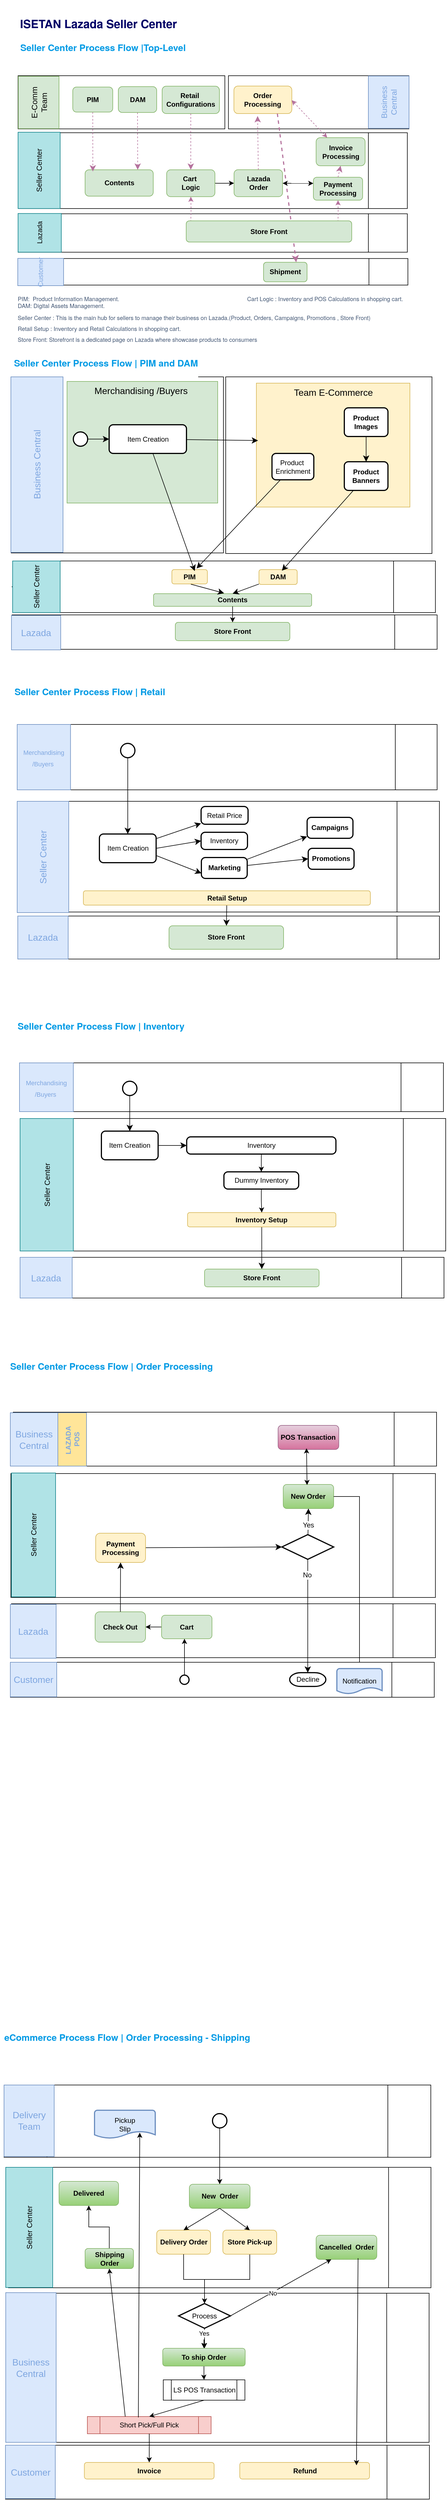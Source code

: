 <mxfile version="24.8.6">
  <diagram name="Page-1" id="vDul_YqK_dcnpiFwpa7n">
    <mxGraphModel dx="1963" dy="1774" grid="0" gridSize="10" guides="1" tooltips="1" connect="1" arrows="1" fold="1" page="1" pageScale="1" pageWidth="827" pageHeight="1169" math="0" shadow="0">
      <root>
        <mxCell id="0" />
        <mxCell id="1" parent="0" />
        <mxCell id="FsNF8_H5nUbt7xwvHBq2-62" value="" style="group;verticalAlign=bottom;" parent="1" vertex="1" connectable="0">
          <mxGeometry x="-778" y="-173" width="744" height="173" as="geometry" />
        </mxCell>
        <mxCell id="FsNF8_H5nUbt7xwvHBq2-63" style="edgeStyle=none;curved=1;rounded=0;orthogonalLoop=1;jettySize=auto;html=1;exitX=0;exitY=0.5;exitDx=0;exitDy=0;fontSize=12;startSize=8;endSize=8;" parent="FsNF8_H5nUbt7xwvHBq2-62" source="FsNF8_H5nUbt7xwvHBq2-64" edge="1">
          <mxGeometry relative="1" as="geometry">
            <mxPoint x="-4" y="44.982" as="targetPoint" />
          </mxGeometry>
        </mxCell>
        <mxCell id="FsNF8_H5nUbt7xwvHBq2-64" value="" style="shape=process;whiteSpace=wrap;html=1;backgroundOutline=1;" parent="FsNF8_H5nUbt7xwvHBq2-62" vertex="1">
          <mxGeometry x="2" width="734" height="89.96" as="geometry" />
        </mxCell>
        <mxCell id="FsNF8_H5nUbt7xwvHBq2-68" value="&lt;b&gt;Contents&lt;/b&gt;" style="rounded=1;whiteSpace=wrap;html=1;fillColor=#d5e8d4;strokeColor=#82b366;" parent="FsNF8_H5nUbt7xwvHBq2-62" vertex="1">
          <mxGeometry x="244" y="57" width="276" height="22.18" as="geometry" />
        </mxCell>
        <mxCell id="9B3eb1JGoKKId0q3JEfG-7" value="&lt;span style=&quot;font-size: 13px;&quot;&gt;Seller Center&lt;/span&gt;" style="text;strokeColor=#0e8088;fillColor=#b0e3e6;html=1;align=center;verticalAlign=middle;whiteSpace=wrap;rounded=0;fontSize=12;horizontal=0;" parent="FsNF8_H5nUbt7xwvHBq2-62" vertex="1">
          <mxGeometry x="-2" width="83" height="89.964" as="geometry" />
        </mxCell>
        <mxCell id="FsNF8_H5nUbt7xwvHBq2-82" value="&lt;b&gt;PIM&lt;/b&gt;" style="rounded=1;whiteSpace=wrap;html=1;fillColor=#fff2cc;strokeColor=#d6b656;fontColor=#000000;" parent="FsNF8_H5nUbt7xwvHBq2-62" vertex="1">
          <mxGeometry x="276" y="15" width="62" height="25" as="geometry" />
        </mxCell>
        <mxCell id="FsNF8_H5nUbt7xwvHBq2-72" style="edgeStyle=none;curved=0;rounded=0;orthogonalLoop=1;jettySize=auto;html=1;fontSize=12;startSize=8;endSize=8;strokeColor=#000000;exitX=0.536;exitY=1.019;exitDx=0;exitDy=0;exitPerimeter=0;entryX=0.446;entryY=-0.038;entryDx=0;entryDy=0;entryPerimeter=0;" parent="FsNF8_H5nUbt7xwvHBq2-62" source="FsNF8_H5nUbt7xwvHBq2-82" target="FsNF8_H5nUbt7xwvHBq2-68" edge="1">
          <mxGeometry relative="1" as="geometry">
            <mxPoint x="190" y="-46" as="sourcePoint" />
            <mxPoint x="206" y="67" as="targetPoint" />
          </mxGeometry>
        </mxCell>
        <mxCell id="FsNF8_H5nUbt7xwvHBq2-90" value="&lt;b&gt;DAM&lt;/b&gt;" style="rounded=1;whiteSpace=wrap;html=1;fillColor=#fff2cc;strokeColor=#d6b656;fontColor=#000000;" parent="FsNF8_H5nUbt7xwvHBq2-62" vertex="1">
          <mxGeometry x="428" y="15" width="66.81" height="26" as="geometry" />
        </mxCell>
        <mxCell id="FsNF8_H5nUbt7xwvHBq2-71" style="edgeStyle=none;curved=1;rounded=0;orthogonalLoop=1;jettySize=auto;html=1;fontSize=12;startSize=8;endSize=8;fillColor=#d5e8d4;strokeColor=#000000;entryX=0.5;entryY=0;entryDx=0;entryDy=0;" parent="FsNF8_H5nUbt7xwvHBq2-62" source="FsNF8_H5nUbt7xwvHBq2-90" target="FsNF8_H5nUbt7xwvHBq2-68" edge="1">
          <mxGeometry relative="1" as="geometry">
            <mxPoint x="526" y="-23" as="sourcePoint" />
            <mxPoint x="526" y="63" as="targetPoint" />
          </mxGeometry>
        </mxCell>
        <mxCell id="2bHZXUgCzuQQXCjoQevI-13" value="" style="shape=process;whiteSpace=wrap;html=1;backgroundOutline=1;" vertex="1" parent="FsNF8_H5nUbt7xwvHBq2-62">
          <mxGeometry x="-3" y="94" width="742" height="60" as="geometry" />
        </mxCell>
        <mxCell id="2bHZXUgCzuQQXCjoQevI-14" value="Lazada" style="text;strokeColor=#6c8ebf;fillColor=#dae8fc;html=1;align=center;verticalAlign=middle;whiteSpace=wrap;rounded=0;fontSize=16;fontColor=#7EA6E0;" vertex="1" parent="FsNF8_H5nUbt7xwvHBq2-62">
          <mxGeometry x="-4" y="95" width="86" height="60" as="geometry" />
        </mxCell>
        <mxCell id="2bHZXUgCzuQQXCjoQevI-15" value="&lt;b&gt;Store Front&lt;/b&gt;" style="rounded=1;whiteSpace=wrap;html=1;fillColor=#d5e8d4;strokeColor=#82b366;" vertex="1" parent="FsNF8_H5nUbt7xwvHBq2-62">
          <mxGeometry x="282" y="107.05" width="200" height="31.95" as="geometry" />
        </mxCell>
        <mxCell id="2bHZXUgCzuQQXCjoQevI-17" value="" style="edgeStyle=orthogonalEdgeStyle;rounded=0;orthogonalLoop=1;jettySize=auto;html=1;" edge="1" parent="FsNF8_H5nUbt7xwvHBq2-62" source="FsNF8_H5nUbt7xwvHBq2-68" target="2bHZXUgCzuQQXCjoQevI-15">
          <mxGeometry relative="1" as="geometry" />
        </mxCell>
        <mxCell id="Co0VGhpmqFNj1Fux3Lnn-8" value="" style="shape=process;whiteSpace=wrap;html=1;backgroundOutline=1;" parent="1" vertex="1">
          <mxGeometry x="-787.25" y="2627.5" width="737.5" height="210" as="geometry" />
        </mxCell>
        <mxCell id="9B3eb1JGoKKId0q3JEfG-10" value="" style="rounded=0;whiteSpace=wrap;html=1;" parent="1" vertex="1">
          <mxGeometry x="-408" y="-494" width="360" height="308" as="geometry" />
        </mxCell>
        <mxCell id="9B3eb1JGoKKId0q3JEfG-9" value="" style="rounded=0;whiteSpace=wrap;html=1;" parent="1" vertex="1">
          <mxGeometry x="-782.52" y="-494" width="370.52" height="307" as="geometry" />
        </mxCell>
        <mxCell id="9B3eb1JGoKKId0q3JEfG-3" value="" style="rounded=0;whiteSpace=wrap;html=1;" parent="1" vertex="1">
          <mxGeometry x="-770.5" y="-1019" width="361" height="92.7" as="geometry" />
        </mxCell>
        <mxCell id="9B3eb1JGoKKId0q3JEfG-2" value="" style="rounded=0;whiteSpace=wrap;html=1;" parent="1" vertex="1">
          <mxGeometry x="-403.25" y="-1019" width="315" height="92.7" as="geometry" />
        </mxCell>
        <mxCell id="tXDbYtcbH_n3HrTqmFBk-1" value="" style="shape=process;whiteSpace=wrap;html=1;backgroundOutline=1;" parent="1" vertex="1">
          <mxGeometry x="-770.5" y="-778.3" width="679.5" height="67" as="geometry" />
        </mxCell>
        <mxCell id="k8KEBQ3MooANIXH4T0-9-42" value="" style="shape=process;whiteSpace=wrap;html=1;backgroundOutline=1;" parent="1" vertex="1">
          <mxGeometry x="-767" y="1041" width="740" height="71" as="geometry" />
        </mxCell>
        <mxCell id="sol9Hx2Mey-MQ7D0-gN6-85" value="" style="group" parent="1" vertex="1" connectable="0">
          <mxGeometry x="-792.5" y="3112" width="740" height="94" as="geometry" />
        </mxCell>
        <mxCell id="sol9Hx2Mey-MQ7D0-gN6-57" value="" style="shape=process;whiteSpace=wrap;html=1;backgroundOutline=1;" parent="sol9Hx2Mey-MQ7D0-gN6-85" vertex="1">
          <mxGeometry width="740" height="94" as="geometry" />
        </mxCell>
        <mxCell id="sol9Hx2Mey-MQ7D0-gN6-58" value="Customer" style="text;strokeColor=#6c8ebf;fillColor=#dae8fc;html=1;align=center;verticalAlign=middle;whiteSpace=wrap;rounded=0;fontSize=16;fontColor=#7EA6E0;" parent="sol9Hx2Mey-MQ7D0-gN6-85" vertex="1">
          <mxGeometry width="87" height="93" as="geometry" />
        </mxCell>
        <mxCell id="Co0VGhpmqFNj1Fux3Lnn-39" value="&lt;b&gt;Refund&lt;/b&gt;" style="rounded=1;whiteSpace=wrap;html=1;fillColor=#fff2cc;strokeColor=#d6b656;" parent="sol9Hx2Mey-MQ7D0-gN6-85" vertex="1">
          <mxGeometry x="409" y="30" width="226.5" height="29" as="geometry" />
        </mxCell>
        <mxCell id="sol9Hx2Mey-MQ7D0-gN6-117" value="&lt;b&gt;Invoice&lt;/b&gt;" style="rounded=1;whiteSpace=wrap;html=1;fillColor=#fff2cc;strokeColor=#d6b656;" parent="sol9Hx2Mey-MQ7D0-gN6-85" vertex="1">
          <mxGeometry x="137.75" y="30" width="226.5" height="29" as="geometry" />
        </mxCell>
        <mxCell id="sol9Hx2Mey-MQ7D0-gN6-12" value="" style="shape=process;whiteSpace=wrap;html=1;backgroundOutline=1;" parent="1" vertex="1">
          <mxGeometry x="-771" y="-700.3" width="681" height="46.3" as="geometry" />
        </mxCell>
        <mxCell id="FsNF8_H5nUbt7xwvHBq2-35" value="&lt;h2 style=&quot;box-sizing: border-box; margin-top: 1.75rem; margin-bottom: 0.5rem; line-height: 1.2; font-size: 16px; color: rgb(3, 155, 229); padding-bottom: 1rem; font-family: &amp;quot;Source Sans Pro&amp;quot;, HelveticaNeue-Light, &amp;quot;Helvetica Neue Light&amp;quot;, &amp;quot;Helvetica Neue&amp;quot;, Helvetica, Arial, &amp;quot;Lucida Grande&amp;quot;, sans-serif; background-color: rgb(255, 255, 255);&quot;&gt;&lt;span id=&quot;Top-Level_eCommerce_Process_Flow&quot; style=&quot;box-sizing: border-box; font-size: 16px;&quot;&gt;&amp;nbsp;Seller Center Process Flow |&lt;/span&gt;&lt;span style=&quot;font-size: 16px;&quot;&gt;Top-Level&lt;/span&gt;&lt;/h2&gt;" style="text;html=1;align=left;verticalAlign=middle;whiteSpace=wrap;rounded=0;fontSize=16;fontStyle=1" parent="1" vertex="1">
          <mxGeometry x="-773" y="-1086" width="478" height="30" as="geometry" />
        </mxCell>
        <mxCell id="FsNF8_H5nUbt7xwvHBq2-73" value="&lt;h2 style=&quot;box-sizing: border-box; margin-top: 1.75rem; margin-bottom: 0.5rem; line-height: 1.2; font-size: 16px; color: rgb(3, 155, 229); padding-bottom: 1rem; font-family: &amp;quot;Source Sans Pro&amp;quot;, HelveticaNeue-Light, &amp;quot;Helvetica Neue Light&amp;quot;, &amp;quot;Helvetica Neue&amp;quot;, Helvetica, Arial, &amp;quot;Lucida Grande&amp;quot;, sans-serif; background-color: rgb(255, 255, 255);&quot;&gt;&lt;span style=&quot;box-sizing: border-box; font-size: 16px;&quot; id=&quot;Top-Level_eCommerce_Process_Flow&quot;&gt;&amp;nbsp;&lt;/span&gt;Seller Center Process Flow | PIM and DAM&lt;/h2&gt;" style="text;html=1;align=left;verticalAlign=middle;whiteSpace=wrap;rounded=0;fontSize=16;fontStyle=1" parent="1" vertex="1">
          <mxGeometry x="-784" y="-536" width="478" height="30" as="geometry" />
        </mxCell>
        <mxCell id="FsNF8_H5nUbt7xwvHBq2-57" value="Business Central" style="text;strokeColor=#6c8ebf;fillColor=#dae8fc;html=1;align=center;verticalAlign=middle;whiteSpace=wrap;rounded=0;fontSize=16;fontColor=#7EA6E0;horizontal=0;" parent="1" vertex="1">
          <mxGeometry x="-783" y="-494" width="91" height="306" as="geometry" />
        </mxCell>
        <mxCell id="FsNF8_H5nUbt7xwvHBq2-93" value="Merchandising /Buyers&amp;nbsp;" style="text;strokeColor=#82b366;fillColor=#d5e8d4;html=1;align=center;verticalAlign=top;whiteSpace=wrap;rounded=0;fontSize=16;" parent="1" vertex="1">
          <mxGeometry x="-685" y="-486" width="263" height="212" as="geometry" />
        </mxCell>
        <mxCell id="FsNF8_H5nUbt7xwvHBq2-98" value="" style="edgeStyle=none;curved=1;rounded=0;orthogonalLoop=1;jettySize=auto;html=1;fontSize=12;startSize=8;endSize=8;" parent="1" source="FsNF8_H5nUbt7xwvHBq2-95" target="FsNF8_H5nUbt7xwvHBq2-96" edge="1">
          <mxGeometry relative="1" as="geometry" />
        </mxCell>
        <mxCell id="FsNF8_H5nUbt7xwvHBq2-95" value="" style="strokeWidth=2;html=1;shape=mxgraph.flowchart.start_1;whiteSpace=wrap;" parent="1" vertex="1">
          <mxGeometry x="-674" y="-398" width="25" height="25" as="geometry" />
        </mxCell>
        <mxCell id="FsNF8_H5nUbt7xwvHBq2-96" value="Item Creation" style="rounded=1;whiteSpace=wrap;html=1;absoluteArcSize=1;arcSize=14;strokeWidth=2;" parent="1" vertex="1">
          <mxGeometry x="-611.5" y="-410.5" width="135" height="50" as="geometry" />
        </mxCell>
        <mxCell id="FsNF8_H5nUbt7xwvHBq2-99" style="edgeStyle=none;curved=1;rounded=0;orthogonalLoop=1;jettySize=auto;html=1;exitX=1;exitY=0.25;exitDx=0;exitDy=0;fontSize=12;startSize=8;endSize=8;" parent="1" source="FsNF8_H5nUbt7xwvHBq2-57" target="FsNF8_H5nUbt7xwvHBq2-57" edge="1">
          <mxGeometry relative="1" as="geometry" />
        </mxCell>
        <mxCell id="FsNF8_H5nUbt7xwvHBq2-109" value="Team E-Commerce" style="text;strokeColor=#d6b656;fillColor=#fff2cc;html=1;align=center;verticalAlign=top;whiteSpace=wrap;rounded=0;fontSize=16;" parent="1" vertex="1">
          <mxGeometry x="-354.5" y="-483" width="268" height="216" as="geometry" />
        </mxCell>
        <mxCell id="FsNF8_H5nUbt7xwvHBq2-118" value="" style="edgeStyle=none;curved=1;rounded=0;orthogonalLoop=1;jettySize=auto;html=1;fontSize=12;startSize=8;endSize=8;" parent="1" source="FsNF8_H5nUbt7xwvHBq2-112" target="FsNF8_H5nUbt7xwvHBq2-113" edge="1">
          <mxGeometry relative="1" as="geometry" />
        </mxCell>
        <mxCell id="FsNF8_H5nUbt7xwvHBq2-112" value="&lt;b&gt;Product Images&lt;/b&gt;" style="rounded=1;whiteSpace=wrap;html=1;absoluteArcSize=1;arcSize=14;strokeWidth=2;" parent="1" vertex="1">
          <mxGeometry x="-201.0" y="-440" width="76.19" height="50" as="geometry" />
        </mxCell>
        <mxCell id="FsNF8_H5nUbt7xwvHBq2-113" value="&lt;b&gt;Product Banners&lt;/b&gt;" style="rounded=1;whiteSpace=wrap;html=1;absoluteArcSize=1;arcSize=14;strokeWidth=2;" parent="1" vertex="1">
          <mxGeometry x="-201.0" y="-346" width="76.19" height="50" as="geometry" />
        </mxCell>
        <mxCell id="FsNF8_H5nUbt7xwvHBq2-121" style="edgeStyle=none;curved=1;rounded=0;orthogonalLoop=1;jettySize=auto;html=1;entryX=0.599;entryY=0.079;entryDx=0;entryDy=0;entryPerimeter=0;fontSize=12;startSize=8;endSize=8;" parent="1" source="FsNF8_H5nUbt7xwvHBq2-113" target="FsNF8_H5nUbt7xwvHBq2-90" edge="1">
          <mxGeometry relative="1" as="geometry" />
        </mxCell>
        <mxCell id="FsNF8_H5nUbt7xwvHBq2-131" style="edgeStyle=none;curved=1;rounded=0;orthogonalLoop=1;jettySize=auto;html=1;entryX=0.697;entryY=-0.079;entryDx=0;entryDy=0;fontSize=12;startSize=8;endSize=8;entryPerimeter=0;" parent="1" source="FsNF8_H5nUbt7xwvHBq2-129" target="FsNF8_H5nUbt7xwvHBq2-82" edge="1">
          <mxGeometry relative="1" as="geometry" />
        </mxCell>
        <mxCell id="FsNF8_H5nUbt7xwvHBq2-129" value="Product&amp;nbsp;&lt;br&gt;Enrichment" style="rounded=1;whiteSpace=wrap;html=1;absoluteArcSize=1;arcSize=14;strokeWidth=2;" parent="1" vertex="1">
          <mxGeometry x="-327.23" y="-360.5" width="73" height="46" as="geometry" />
        </mxCell>
        <mxCell id="FsNF8_H5nUbt7xwvHBq2-132" style="edgeStyle=none;curved=1;rounded=0;orthogonalLoop=1;jettySize=auto;html=1;entryX=0.644;entryY=0.105;entryDx=0;entryDy=0;entryPerimeter=0;fontSize=12;startSize=8;endSize=8;" parent="1" source="FsNF8_H5nUbt7xwvHBq2-96" target="FsNF8_H5nUbt7xwvHBq2-82" edge="1">
          <mxGeometry relative="1" as="geometry" />
        </mxCell>
        <mxCell id="FsNF8_H5nUbt7xwvHBq2-147" value="&lt;h2 style=&quot;box-sizing: border-box; margin-top: 1.75rem; margin-bottom: 0.5rem; line-height: 1.2; font-size: 16px; color: rgb(3, 155, 229); padding-bottom: 1rem; font-family: &amp;quot;Source Sans Pro&amp;quot;, HelveticaNeue-Light, &amp;quot;Helvetica Neue Light&amp;quot;, &amp;quot;Helvetica Neue&amp;quot;, Helvetica, Arial, &amp;quot;Lucida Grande&amp;quot;, sans-serif; background-color: rgb(255, 255, 255);&quot;&gt;&lt;span style=&quot;box-sizing: border-box; font-size: 16px;&quot; id=&quot;Top-Level_eCommerce_Process_Flow&quot;&gt;&amp;nbsp;Seller Center Process Flow | Retail&amp;nbsp;&amp;nbsp;&lt;/span&gt;&lt;/h2&gt;" style="text;html=1;align=left;verticalAlign=middle;whiteSpace=wrap;rounded=0;fontSize=16;fontStyle=1" parent="1" vertex="1">
          <mxGeometry x="-783" y="37" width="478" height="30" as="geometry" />
        </mxCell>
        <mxCell id="FsNF8_H5nUbt7xwvHBq2-161" value="" style="group;fontColor=#7EA6E0;" parent="1" vertex="1" connectable="0">
          <mxGeometry x="-775" y="446" width="740" height="75" as="geometry" />
        </mxCell>
        <mxCell id="FsNF8_H5nUbt7xwvHBq2-162" style="edgeStyle=none;curved=1;rounded=0;orthogonalLoop=1;jettySize=auto;html=1;exitX=0;exitY=0.5;exitDx=0;exitDy=0;fontSize=12;startSize=8;endSize=8;" parent="FsNF8_H5nUbt7xwvHBq2-161" source="FsNF8_H5nUbt7xwvHBq2-163" target="FsNF8_H5nUbt7xwvHBq2-164" edge="1">
          <mxGeometry relative="1" as="geometry" />
        </mxCell>
        <mxCell id="FsNF8_H5nUbt7xwvHBq2-163" value="" style="shape=process;whiteSpace=wrap;html=1;backgroundOutline=1;" parent="FsNF8_H5nUbt7xwvHBq2-161" vertex="1">
          <mxGeometry x="4" width="736" height="75" as="geometry" />
        </mxCell>
        <mxCell id="FsNF8_H5nUbt7xwvHBq2-164" value="Lazada" style="text;strokeColor=#6c8ebf;fillColor=#dae8fc;html=1;align=center;verticalAlign=middle;whiteSpace=wrap;rounded=0;fontSize=16;fontColor=#7EA6E0;" parent="FsNF8_H5nUbt7xwvHBq2-161" vertex="1">
          <mxGeometry x="4" y="-0.01" width="88" height="75" as="geometry" />
        </mxCell>
        <mxCell id="FsNF8_H5nUbt7xwvHBq2-235" value="&lt;b&gt;Store Front&lt;/b&gt;" style="rounded=1;whiteSpace=wrap;html=1;fillColor=#d5e8d4;strokeColor=#82b366;" parent="FsNF8_H5nUbt7xwvHBq2-161" vertex="1">
          <mxGeometry x="268" y="17.039" width="200" height="40.908" as="geometry" />
        </mxCell>
        <mxCell id="FsNF8_H5nUbt7xwvHBq2-166" value="" style="shape=process;whiteSpace=wrap;html=1;backgroundOutline=1;" parent="1" vertex="1">
          <mxGeometry x="-772" y="246" width="737" height="193" as="geometry" />
        </mxCell>
        <mxCell id="FsNF8_H5nUbt7xwvHBq2-167" value="Seller Center" style="text;strokeColor=#6c8ebf;fillColor=#dae8fc;html=1;align=center;verticalAlign=middle;whiteSpace=wrap;rounded=0;fontSize=16;fontColor=#7EA6E0;horizontal=0;" parent="1" vertex="1">
          <mxGeometry x="-772" y="246" width="90" height="194" as="geometry" />
        </mxCell>
        <mxCell id="FsNF8_H5nUbt7xwvHBq2-175" value="" style="edgeStyle=none;curved=1;rounded=0;orthogonalLoop=1;jettySize=auto;html=1;fontSize=12;startSize=8;endSize=8;" parent="1" source="FsNF8_H5nUbt7xwvHBq2-176" target="FsNF8_H5nUbt7xwvHBq2-178" edge="1">
          <mxGeometry relative="1" as="geometry" />
        </mxCell>
        <mxCell id="FsNF8_H5nUbt7xwvHBq2-176" value="Item Creation" style="rounded=1;whiteSpace=wrap;html=1;absoluteArcSize=1;arcSize=14;strokeWidth=2;" parent="1" vertex="1">
          <mxGeometry x="-628.48" y="303" width="99" height="50" as="geometry" />
        </mxCell>
        <mxCell id="FsNF8_H5nUbt7xwvHBq2-177" style="edgeStyle=none;curved=1;rounded=0;orthogonalLoop=1;jettySize=auto;html=1;exitX=1;exitY=0.25;exitDx=0;exitDy=0;fontSize=12;startSize=8;endSize=8;" parent="1" source="FsNF8_H5nUbt7xwvHBq2-167" target="FsNF8_H5nUbt7xwvHBq2-167" edge="1">
          <mxGeometry relative="1" as="geometry" />
        </mxCell>
        <mxCell id="FsNF8_H5nUbt7xwvHBq2-178" value="Retail Price" style="rounded=1;whiteSpace=wrap;html=1;absoluteArcSize=1;arcSize=14;strokeWidth=2;" parent="1" vertex="1">
          <mxGeometry x="-451" y="255" width="82" height="31" as="geometry" />
        </mxCell>
        <mxCell id="FsNF8_H5nUbt7xwvHBq2-180" value="Inventory" style="rounded=1;whiteSpace=wrap;html=1;absoluteArcSize=1;arcSize=14;strokeWidth=2;" parent="1" vertex="1">
          <mxGeometry x="-451" y="300" width="81" height="30" as="geometry" />
        </mxCell>
        <mxCell id="FsNF8_H5nUbt7xwvHBq2-181" value="" style="edgeStyle=none;curved=1;rounded=0;orthogonalLoop=1;jettySize=auto;html=1;fontSize=12;startSize=8;endSize=8;entryX=0;entryY=0.5;entryDx=0;entryDy=0;exitX=1;exitY=0.5;exitDx=0;exitDy=0;" parent="1" source="FsNF8_H5nUbt7xwvHBq2-176" target="FsNF8_H5nUbt7xwvHBq2-180" edge="1">
          <mxGeometry relative="1" as="geometry">
            <mxPoint x="-526" y="199" as="sourcePoint" />
            <mxPoint x="-493" y="188" as="targetPoint" />
          </mxGeometry>
        </mxCell>
        <mxCell id="FsNF8_H5nUbt7xwvHBq2-233" style="edgeStyle=none;curved=1;rounded=0;orthogonalLoop=1;jettySize=auto;html=1;fontSize=12;startSize=8;endSize=8;" parent="1" source="FsNF8_H5nUbt7xwvHBq2-183" target="FsNF8_H5nUbt7xwvHBq2-197" edge="1">
          <mxGeometry relative="1" as="geometry" />
        </mxCell>
        <mxCell id="FsNF8_H5nUbt7xwvHBq2-234" style="edgeStyle=none;curved=1;rounded=0;orthogonalLoop=1;jettySize=auto;html=1;entryX=0;entryY=0.5;entryDx=0;entryDy=0;fontSize=12;startSize=8;endSize=8;" parent="1" source="FsNF8_H5nUbt7xwvHBq2-183" target="FsNF8_H5nUbt7xwvHBq2-232" edge="1">
          <mxGeometry relative="1" as="geometry" />
        </mxCell>
        <mxCell id="FsNF8_H5nUbt7xwvHBq2-183" value="&lt;strong&gt;Marketing&lt;/strong&gt;" style="rounded=1;whiteSpace=wrap;html=1;absoluteArcSize=1;arcSize=14;strokeWidth=2;fontStyle=0" parent="1" vertex="1">
          <mxGeometry x="-450.5" y="344" width="80" height="36.5" as="geometry" />
        </mxCell>
        <mxCell id="FsNF8_H5nUbt7xwvHBq2-237" value="" style="edgeStyle=none;curved=1;rounded=0;orthogonalLoop=1;jettySize=auto;html=1;fontSize=12;startSize=8;endSize=8;" parent="1" source="FsNF8_H5nUbt7xwvHBq2-189" target="FsNF8_H5nUbt7xwvHBq2-235" edge="1">
          <mxGeometry relative="1" as="geometry" />
        </mxCell>
        <mxCell id="FsNF8_H5nUbt7xwvHBq2-189" value="&lt;b&gt;Retail&amp;nbsp;Setup&lt;/b&gt;" style="rounded=1;whiteSpace=wrap;html=1;fillColor=#fff2cc;strokeColor=#d6b656;fontColor=#000000;align=center;" parent="1" vertex="1">
          <mxGeometry x="-656.5" y="402" width="501" height="25" as="geometry" />
        </mxCell>
        <mxCell id="FsNF8_H5nUbt7xwvHBq2-193" value="" style="edgeStyle=none;curved=1;rounded=0;orthogonalLoop=1;jettySize=auto;html=1;fontSize=12;startSize=8;endSize=8;entryX=0;entryY=0.75;entryDx=0;entryDy=0;exitX=1;exitY=0.75;exitDx=0;exitDy=0;" parent="1" source="FsNF8_H5nUbt7xwvHBq2-176" target="FsNF8_H5nUbt7xwvHBq2-183" edge="1">
          <mxGeometry relative="1" as="geometry">
            <mxPoint x="-551" y="234" as="sourcePoint" />
            <mxPoint x="-518" y="224" as="targetPoint" />
          </mxGeometry>
        </mxCell>
        <mxCell id="FsNF8_H5nUbt7xwvHBq2-196" style="edgeStyle=none;curved=1;rounded=0;orthogonalLoop=1;jettySize=auto;html=1;entryX=0.011;entryY=0.463;entryDx=0;entryDy=0;entryPerimeter=0;fontSize=12;startSize=8;endSize=8;" parent="1" source="FsNF8_H5nUbt7xwvHBq2-96" target="FsNF8_H5nUbt7xwvHBq2-109" edge="1">
          <mxGeometry relative="1" as="geometry" />
        </mxCell>
        <mxCell id="FsNF8_H5nUbt7xwvHBq2-197" value="&lt;b&gt;Campaigns&lt;/b&gt;" style="rounded=1;whiteSpace=wrap;html=1;absoluteArcSize=1;arcSize=14;strokeWidth=2;" parent="1" vertex="1">
          <mxGeometry x="-265.91" y="274" width="80" height="36.5" as="geometry" />
        </mxCell>
        <mxCell id="FsNF8_H5nUbt7xwvHBq2-232" value="&lt;b&gt;Promotions&lt;/b&gt;" style="rounded=1;whiteSpace=wrap;html=1;absoluteArcSize=1;arcSize=14;strokeWidth=2;" parent="1" vertex="1">
          <mxGeometry x="-264" y="328" width="80" height="36.5" as="geometry" />
        </mxCell>
        <mxCell id="FsNF8_H5nUbt7xwvHBq2-247" value="&lt;h2 style=&quot;box-sizing: border-box; margin-top: 1.75rem; margin-bottom: 0.5rem; line-height: 1.2; font-size: 16px; color: rgb(3, 155, 229); padding-bottom: 1rem; font-family: &amp;quot;Source Sans Pro&amp;quot;, HelveticaNeue-Light, &amp;quot;Helvetica Neue Light&amp;quot;, &amp;quot;Helvetica Neue&amp;quot;, Helvetica, Arial, &amp;quot;Lucida Grande&amp;quot;, sans-serif; background-color: rgb(255, 255, 255);&quot;&gt;&lt;span id=&quot;Top-Level_eCommerce_Process_Flow&quot; style=&quot;box-sizing: border-box; font-size: 16px;&quot;&gt;&amp;nbsp;&lt;/span&gt;&amp;nbsp;Seller Center Process Flow | Order Processing&amp;nbsp;&lt;/h2&gt;" style="text;html=1;align=left;verticalAlign=middle;whiteSpace=wrap;rounded=0;fontSize=16;fontStyle=1" parent="1" vertex="1">
          <mxGeometry x="-795" y="1213" width="738" height="30" as="geometry" />
        </mxCell>
        <mxCell id="FsNF8_H5nUbt7xwvHBq2-253" value="" style="shape=process;whiteSpace=wrap;html=1;backgroundOutline=1;" parent="1" vertex="1">
          <mxGeometry x="-779" y="1311" width="739" height="94" as="geometry" />
        </mxCell>
        <mxCell id="FsNF8_H5nUbt7xwvHBq2-254" value="Business Central" style="text;strokeColor=#6c8ebf;fillColor=#dae8fc;html=1;align=center;verticalAlign=middle;whiteSpace=wrap;rounded=0;fontSize=16;fontColor=#7EA6E0;" parent="1" vertex="1">
          <mxGeometry x="-784" y="1312" width="83" height="93" as="geometry" />
        </mxCell>
        <mxCell id="FsNF8_H5nUbt7xwvHBq2-260" style="edgeStyle=none;curved=1;rounded=0;orthogonalLoop=1;jettySize=auto;html=1;exitX=1;exitY=0.25;exitDx=0;exitDy=0;fontSize=12;startSize=8;endSize=8;" parent="1" source="FsNF8_H5nUbt7xwvHBq2-254" target="FsNF8_H5nUbt7xwvHBq2-254" edge="1">
          <mxGeometry relative="1" as="geometry" />
        </mxCell>
        <mxCell id="FsNF8_H5nUbt7xwvHBq2-278" value="" style="shape=process;whiteSpace=wrap;html=1;backgroundOutline=1;" parent="1" vertex="1">
          <mxGeometry x="-782" y="1645" width="740" height="94" as="geometry" />
        </mxCell>
        <mxCell id="FsNF8_H5nUbt7xwvHBq2-250" value="" style="shape=process;whiteSpace=wrap;html=1;backgroundOutline=1;" parent="1" vertex="1">
          <mxGeometry x="-783" y="1418" width="741" height="216" as="geometry" />
        </mxCell>
        <mxCell id="FsNF8_H5nUbt7xwvHBq2-248" value="" style="group" parent="1" vertex="1" connectable="0">
          <mxGeometry x="-784" y="1423" width="740" height="243" as="geometry" />
        </mxCell>
        <mxCell id="FsNF8_H5nUbt7xwvHBq2-286" value="&lt;b&gt;New Order&lt;/b&gt;" style="rounded=1;whiteSpace=wrap;html=1;fillColor=#d5e8d4;strokeColor=#82b366;gradientColor=#97d077;" parent="FsNF8_H5nUbt7xwvHBq2-248" vertex="1">
          <mxGeometry x="476.363" y="14" width="88.036" height="42" as="geometry" />
        </mxCell>
        <mxCell id="FsNF8_H5nUbt7xwvHBq2-320" value="" style="edgeStyle=none;curved=1;rounded=0;orthogonalLoop=1;jettySize=auto;html=1;fontSize=12;startSize=8;endSize=8;entryX=0;entryY=0.5;entryDx=0;entryDy=0;entryPerimeter=0;" parent="FsNF8_H5nUbt7xwvHBq2-248" source="FsNF8_H5nUbt7xwvHBq2-302" target="FsNF8_H5nUbt7xwvHBq2-303" edge="1">
          <mxGeometry relative="1" as="geometry">
            <mxPoint x="324" y="123.389" as="targetPoint" />
          </mxGeometry>
        </mxCell>
        <mxCell id="FsNF8_H5nUbt7xwvHBq2-302" value="&lt;b&gt;Payment Processing&lt;/b&gt;" style="rounded=1;whiteSpace=wrap;html=1;fillColor=#fff2cc;strokeColor=#d6b656;fontColor=#000000;" parent="FsNF8_H5nUbt7xwvHBq2-248" vertex="1">
          <mxGeometry x="149.01" y="99" width="87.03" height="51" as="geometry" />
        </mxCell>
        <mxCell id="FsNF8_H5nUbt7xwvHBq2-303" value="" style="strokeWidth=2;html=1;shape=mxgraph.flowchart.decision;whiteSpace=wrap;" parent="FsNF8_H5nUbt7xwvHBq2-248" vertex="1">
          <mxGeometry x="473.99" y="101.45" width="90.41" height="43.1" as="geometry" />
        </mxCell>
        <mxCell id="FsNF8_H5nUbt7xwvHBq2-306" value="" style="edgeStyle=none;curved=1;rounded=0;orthogonalLoop=1;jettySize=auto;html=1;fontSize=12;startSize=8;endSize=8;entryX=0.5;entryY=1;entryDx=0;entryDy=0;" parent="FsNF8_H5nUbt7xwvHBq2-248" source="FsNF8_H5nUbt7xwvHBq2-303" target="FsNF8_H5nUbt7xwvHBq2-286" edge="1">
          <mxGeometry relative="1" as="geometry" />
        </mxCell>
        <mxCell id="FsNF8_H5nUbt7xwvHBq2-307" value="Yes" style="edgeLabel;html=1;align=center;verticalAlign=middle;resizable=0;points=[];fontSize=12;" parent="FsNF8_H5nUbt7xwvHBq2-306" vertex="1" connectable="0">
          <mxGeometry x="-0.263" relative="1" as="geometry">
            <mxPoint as="offset" />
          </mxGeometry>
        </mxCell>
        <mxCell id="FsNF8_H5nUbt7xwvHBq2-319" value="" style="edgeStyle=none;curved=1;rounded=0;orthogonalLoop=1;jettySize=auto;html=1;fontSize=12;startSize=8;endSize=8;entryX=0;entryY=0.5;entryDx=0;entryDy=0;" parent="FsNF8_H5nUbt7xwvHBq2-248" edge="1">
          <mxGeometry relative="1" as="geometry">
            <mxPoint x="324" y="123" as="sourcePoint" />
            <mxPoint x="324" y="123" as="targetPoint" />
          </mxGeometry>
        </mxCell>
        <mxCell id="FsNF8_H5nUbt7xwvHBq2-292" value="&lt;b&gt;POS Transaction&lt;/b&gt;" style="rounded=1;whiteSpace=wrap;html=1;fillColor=#e6d0de;strokeColor=#996185;gradientColor=#d5739d;" parent="1" vertex="1">
          <mxGeometry x="-316.62" y="1334" width="106" height="42" as="geometry" />
        </mxCell>
        <mxCell id="FsNF8_H5nUbt7xwvHBq2-2" value="" style="shape=process;whiteSpace=wrap;html=1;backgroundOutline=1;" parent="1" vertex="1">
          <mxGeometry x="-769" y="-919.6" width="678" height="132.17" as="geometry" />
        </mxCell>
        <mxCell id="FsNF8_H5nUbt7xwvHBq2-5" value="Seller Center" style="text;strokeColor=#0e8088;fillColor=#b0e3e6;html=1;align=center;verticalAlign=middle;whiteSpace=wrap;rounded=0;fontSize=13;horizontal=0;" parent="1" vertex="1">
          <mxGeometry x="-770.5" y="-920.43" width="73.5" height="133" as="geometry" />
        </mxCell>
        <mxCell id="FsNF8_H5nUbt7xwvHBq2-11" value="&lt;b&gt;Lazada&lt;br&gt;Order&lt;/b&gt;" style="rounded=1;whiteSpace=wrap;html=1;fillColor=#d5e8d4;strokeColor=#82b366;" parent="1" vertex="1">
          <mxGeometry x="-393.49" y="-855.13" width="84.71" height="47" as="geometry" />
        </mxCell>
        <mxCell id="sol9Hx2Mey-MQ7D0-gN6-24" value="" style="edgeStyle=orthogonalEdgeStyle;rounded=0;orthogonalLoop=1;jettySize=auto;html=1;" parent="1" source="FsNF8_H5nUbt7xwvHBq2-24" target="FsNF8_H5nUbt7xwvHBq2-11" edge="1">
          <mxGeometry relative="1" as="geometry" />
        </mxCell>
        <mxCell id="FsNF8_H5nUbt7xwvHBq2-24" value="&lt;b&gt;Cart&amp;nbsp;&lt;br&gt;Logic&lt;/b&gt;" style="rounded=1;whiteSpace=wrap;html=1;fillColor=#d5e8d4;strokeColor=#82b366;" parent="1" vertex="1">
          <mxGeometry x="-511.13" y="-855.0" width="84.31" height="46.87" as="geometry" />
        </mxCell>
        <mxCell id="FsNF8_H5nUbt7xwvHBq2-26" value="&lt;b&gt;Contents&lt;/b&gt;" style="rounded=1;whiteSpace=wrap;html=1;fillColor=#d5e8d4;strokeColor=#82b366;" parent="1" vertex="1">
          <mxGeometry x="-653.5" y="-855" width="119" height="46" as="geometry" />
        </mxCell>
        <mxCell id="sol9Hx2Mey-MQ7D0-gN6-6" value="" style="edgeStyle=orthogonalEdgeStyle;rounded=0;orthogonalLoop=1;jettySize=auto;html=1;dashed=1;strokeColor=#B5739D;" parent="1" target="FsNF8_H5nUbt7xwvHBq2-243" edge="1">
          <mxGeometry relative="1" as="geometry">
            <mxPoint x="-212.2" y="-758" as="sourcePoint" />
          </mxGeometry>
        </mxCell>
        <mxCell id="FsNF8_H5nUbt7xwvHBq2-243" value="&lt;b&gt;Payment Processing&lt;/b&gt;" style="rounded=1;whiteSpace=wrap;html=1;fillColor=#d5e8d4;strokeColor=#82b366;" parent="1" vertex="1">
          <mxGeometry x="-255" y="-842" width="86" height="40" as="geometry" />
        </mxCell>
        <mxCell id="sol9Hx2Mey-MQ7D0-gN6-11" value="Lazada" style="text;strokeColor=#0e8088;fillColor=#b0e3e6;html=1;align=center;verticalAlign=middle;whiteSpace=wrap;rounded=0;fontSize=12;horizontal=0;" parent="1" vertex="1">
          <mxGeometry x="-770.5" y="-778.8" width="75.5" height="67.5" as="geometry" />
        </mxCell>
        <mxCell id="FsNF8_H5nUbt7xwvHBq2-34" style="edgeStyle=none;curved=1;rounded=0;orthogonalLoop=1;jettySize=auto;html=1;exitX=0.5;exitY=1;exitDx=0;exitDy=0;entryX=0.114;entryY=0.063;entryDx=0;entryDy=0;entryPerimeter=0;fontSize=12;startSize=8;endSize=8;dashed=1;strokeColor=#B5739D;" parent="1" source="FsNF8_H5nUbt7xwvHBq2-9" target="FsNF8_H5nUbt7xwvHBq2-26" edge="1">
          <mxGeometry relative="1" as="geometry" />
        </mxCell>
        <mxCell id="FsNF8_H5nUbt7xwvHBq2-31" style="edgeStyle=none;curved=1;rounded=0;orthogonalLoop=1;jettySize=auto;html=1;exitX=0.5;exitY=1;exitDx=0;exitDy=0;entryX=0.772;entryY=0;entryDx=0;entryDy=0;entryPerimeter=0;fontSize=12;startSize=8;endSize=8;dashed=1;fillColor=#d5e8d4;strokeColor=#B5739D;" parent="1" source="FsNF8_H5nUbt7xwvHBq2-10" target="FsNF8_H5nUbt7xwvHBq2-26" edge="1">
          <mxGeometry relative="1" as="geometry" />
        </mxCell>
        <mxCell id="FsNF8_H5nUbt7xwvHBq2-22" value="" style="endArrow=classic;html=1;rounded=0;fontSize=12;startSize=8;endSize=8;curved=1;dashed=1;strokeColor=#B5739D;exitX=0.5;exitY=0;exitDx=0;exitDy=0;entryX=0.409;entryY=1.089;entryDx=0;entryDy=0;entryPerimeter=0;" parent="1" source="FsNF8_H5nUbt7xwvHBq2-11" target="FsNF8_H5nUbt7xwvHBq2-17" edge="1">
          <mxGeometry width="50" height="50" relative="1" as="geometry">
            <mxPoint x="-487.731" y="-899.198" as="sourcePoint" />
            <mxPoint x="-432.378" y="-948.27" as="targetPoint" />
          </mxGeometry>
        </mxCell>
        <mxCell id="FsNF8_H5nUbt7xwvHBq2-246" value="" style="endArrow=classic;html=1;rounded=0;fontSize=12;startSize=8;endSize=8;curved=1;dashed=1;strokeColor=#B5739D;exitX=0.5;exitY=0;exitDx=0;exitDy=0;entryX=0.5;entryY=1;entryDx=0;entryDy=0;" parent="1" source="FsNF8_H5nUbt7xwvHBq2-243" target="sol9Hx2Mey-MQ7D0-gN6-8" edge="1">
          <mxGeometry width="50" height="50" relative="1" as="geometry">
            <mxPoint x="-425.371" y="-906.476" as="sourcePoint" />
            <mxPoint x="-360.209" y="-949.102" as="targetPoint" />
          </mxGeometry>
        </mxCell>
        <mxCell id="FsNF8_H5nUbt7xwvHBq2-4" value="Business Central" style="text;strokeColor=#6c8ebf;fillColor=#dae8fc;html=1;align=center;verticalAlign=middle;whiteSpace=wrap;rounded=0;fontSize=14;fontColor=#7EA6E0;horizontal=0;" parent="1" vertex="1">
          <mxGeometry x="-159" y="-1018.5" width="71" height="91.2" as="geometry" />
        </mxCell>
        <mxCell id="FsNF8_H5nUbt7xwvHBq2-9" value="&lt;b&gt;PIM&lt;/b&gt;" style="rounded=1;whiteSpace=wrap;html=1;fillColor=#d5e8d4;strokeColor=#82b366;" parent="1" vertex="1">
          <mxGeometry x="-675" y="-999.3" width="69.82" height="43.7" as="geometry" />
        </mxCell>
        <mxCell id="FsNF8_H5nUbt7xwvHBq2-10" value="&lt;b&gt;DAM&lt;/b&gt;" style="rounded=1;whiteSpace=wrap;html=1;fillColor=#d5e8d4;strokeColor=#82b366;" parent="1" vertex="1">
          <mxGeometry x="-595.48" y="-999.99" width="67" height="45.09" as="geometry" />
        </mxCell>
        <mxCell id="FsNF8_H5nUbt7xwvHBq2-17" value="&lt;b&gt;Order Processing&lt;/b&gt;" style="rounded=1;whiteSpace=wrap;html=1;fillColor=#fff2cc;strokeColor=#d6b656;fontColor=#000000;" parent="1" vertex="1">
          <mxGeometry x="-393.71" y="-1000.99" width="101.14" height="48" as="geometry" />
        </mxCell>
        <mxCell id="FsNF8_H5nUbt7xwvHBq2-23" value="&lt;b&gt;Retail&amp;nbsp;&lt;br&gt;Configurations&lt;/b&gt;" style="rounded=1;whiteSpace=wrap;html=1;fillColor=#d5e8d4;strokeColor=#82b366;" parent="1" vertex="1">
          <mxGeometry x="-519" y="-1000.69" width="100.04" height="47.7" as="geometry" />
        </mxCell>
        <mxCell id="sol9Hx2Mey-MQ7D0-gN6-8" value="&lt;b&gt;Invoice Processing&lt;/b&gt;" style="rounded=1;whiteSpace=wrap;html=1;fillColor=#d5e8d4;strokeColor=#82b366;" parent="1" vertex="1">
          <mxGeometry x="-250.23" y="-911" width="85.55" height="49.03" as="geometry" />
        </mxCell>
        <mxCell id="sol9Hx2Mey-MQ7D0-gN6-19" style="edgeStyle=none;curved=1;rounded=0;orthogonalLoop=1;jettySize=auto;html=1;entryX=0.5;entryY=0;entryDx=0;entryDy=0;fontSize=12;startSize=8;endSize=8;dashed=1;fillColor=#d5e8d4;strokeColor=#B5739D;exitX=0.5;exitY=1;exitDx=0;exitDy=0;" parent="1" source="FsNF8_H5nUbt7xwvHBq2-23" target="FsNF8_H5nUbt7xwvHBq2-24" edge="1">
          <mxGeometry relative="1" as="geometry">
            <mxPoint x="-463" y="-955.3" as="sourcePoint" />
            <mxPoint x="-465" y="-858.3" as="targetPoint" />
          </mxGeometry>
        </mxCell>
        <mxCell id="sol9Hx2Mey-MQ7D0-gN6-26" value="" style="edgeStyle=orthogonalEdgeStyle;rounded=0;orthogonalLoop=1;jettySize=auto;html=1;dashed=1;strokeColor=#B5739D;" parent="1" target="FsNF8_H5nUbt7xwvHBq2-24" edge="1">
          <mxGeometry relative="1" as="geometry">
            <mxPoint x="-469" y="-764.05" as="sourcePoint" />
          </mxGeometry>
        </mxCell>
        <mxCell id="sol9Hx2Mey-MQ7D0-gN6-27" value="&lt;b&gt;Shipment&lt;/b&gt;" style="rounded=1;whiteSpace=wrap;html=1;fillColor=#d5e8d4;strokeColor=#82b366;" parent="1" vertex="1">
          <mxGeometry x="-342" y="-693.77" width="76" height="34" as="geometry" />
        </mxCell>
        <mxCell id="sol9Hx2Mey-MQ7D0-gN6-31" value="" style="endArrow=classic;html=1;rounded=0;entryX=0.75;entryY=0;entryDx=0;entryDy=0;dashed=1;strokeWidth=2;strokeColor=#B5739D;exitX=0.75;exitY=1;exitDx=0;exitDy=0;" parent="1" source="FsNF8_H5nUbt7xwvHBq2-17" target="sol9Hx2Mey-MQ7D0-gN6-27" edge="1">
          <mxGeometry width="50" height="50" relative="1" as="geometry">
            <mxPoint x="-277" y="-976.3" as="sourcePoint" />
            <mxPoint x="-580" y="-800.3" as="targetPoint" />
          </mxGeometry>
        </mxCell>
        <mxCell id="sol9Hx2Mey-MQ7D0-gN6-33" value="" style="endArrow=classic;startArrow=classic;html=1;rounded=0;dashed=1;strokeColor=#B5739D;" parent="1" target="sol9Hx2Mey-MQ7D0-gN6-8" edge="1">
          <mxGeometry width="50" height="50" relative="1" as="geometry">
            <mxPoint x="-293" y="-976.3" as="sourcePoint" />
            <mxPoint x="-243" y="-1026.3" as="targetPoint" />
          </mxGeometry>
        </mxCell>
        <mxCell id="sol9Hx2Mey-MQ7D0-gN6-34" value="" style="endArrow=classic;startArrow=classic;html=1;rounded=0;" parent="1" source="FsNF8_H5nUbt7xwvHBq2-11" edge="1">
          <mxGeometry width="50" height="50" relative="1" as="geometry">
            <mxPoint x="-304" y="-831.291" as="sourcePoint" />
            <mxPoint x="-255" y="-831.3" as="targetPoint" />
          </mxGeometry>
        </mxCell>
        <mxCell id="sol9Hx2Mey-MQ7D0-gN6-36" style="edgeStyle=orthogonalEdgeStyle;rounded=0;orthogonalLoop=1;jettySize=auto;html=1;entryX=0.5;entryY=0;entryDx=0;entryDy=0;entryPerimeter=0;" parent="1" source="FsNF8_H5nUbt7xwvHBq2-286" target="sol9Hx2Mey-MQ7D0-gN6-35" edge="1">
          <mxGeometry relative="1" as="geometry">
            <mxPoint x="-172" y="1639" as="targetPoint" />
          </mxGeometry>
        </mxCell>
        <mxCell id="sol9Hx2Mey-MQ7D0-gN6-37" value="" style="endArrow=classic;startArrow=classic;html=1;rounded=0;exitX=0.473;exitY=0.024;exitDx=0;exitDy=0;exitPerimeter=0;entryX=0.468;entryY=0.952;entryDx=0;entryDy=0;entryPerimeter=0;" parent="1" source="FsNF8_H5nUbt7xwvHBq2-286" target="FsNF8_H5nUbt7xwvHBq2-292" edge="1">
          <mxGeometry width="50" height="50" relative="1" as="geometry">
            <mxPoint x="-259" y="1426" as="sourcePoint" />
            <mxPoint x="-261" y="1366" as="targetPoint" />
          </mxGeometry>
        </mxCell>
        <mxCell id="sol9Hx2Mey-MQ7D0-gN6-40" value="" style="edgeStyle=orthogonalEdgeStyle;rounded=0;orthogonalLoop=1;jettySize=auto;html=1;" parent="1" source="FsNF8_H5nUbt7xwvHBq2-276" target="FsNF8_H5nUbt7xwvHBq2-285" edge="1">
          <mxGeometry relative="1" as="geometry" />
        </mxCell>
        <mxCell id="FsNF8_H5nUbt7xwvHBq2-276" value="&lt;b&gt;Cart&lt;/b&gt;" style="rounded=1;whiteSpace=wrap;html=1;fillColor=#d5e8d4;strokeColor=#82b366;" parent="1" vertex="1">
          <mxGeometry x="-520.001" y="1665" width="88.036" height="41" as="geometry" />
        </mxCell>
        <mxCell id="FsNF8_H5nUbt7xwvHBq2-285" value="&lt;b&gt;Check Out&lt;/b&gt;" style="rounded=1;whiteSpace=wrap;html=1;fillColor=#d5e8d4;strokeColor=#82b366;" parent="1" vertex="1">
          <mxGeometry x="-636" y="1659" width="88.04" height="53" as="geometry" />
        </mxCell>
        <mxCell id="FsNF8_H5nUbt7xwvHBq2-317" value="" style="edgeStyle=none;curved=1;rounded=0;orthogonalLoop=1;jettySize=auto;html=1;fontSize=12;startSize=8;endSize=8;" parent="1" source="FsNF8_H5nUbt7xwvHBq2-285" target="FsNF8_H5nUbt7xwvHBq2-302" edge="1">
          <mxGeometry relative="1" as="geometry" />
        </mxCell>
        <mxCell id="sol9Hx2Mey-MQ7D0-gN6-47" value="" style="group;fontColor=#7EA6E0;" parent="1" vertex="1" connectable="0">
          <mxGeometry x="-772" y="112" width="733" height="114" as="geometry" />
        </mxCell>
        <mxCell id="sol9Hx2Mey-MQ7D0-gN6-48" style="edgeStyle=none;curved=1;rounded=0;orthogonalLoop=1;jettySize=auto;html=1;exitX=0;exitY=0.5;exitDx=0;exitDy=0;fontSize=12;startSize=8;endSize=8;" parent="sol9Hx2Mey-MQ7D0-gN6-47" source="sol9Hx2Mey-MQ7D0-gN6-49" target="sol9Hx2Mey-MQ7D0-gN6-50" edge="1">
          <mxGeometry relative="1" as="geometry" />
        </mxCell>
        <mxCell id="sol9Hx2Mey-MQ7D0-gN6-49" value="" style="shape=process;whiteSpace=wrap;html=1;backgroundOutline=1;" parent="sol9Hx2Mey-MQ7D0-gN6-47" vertex="1">
          <mxGeometry width="733.0" height="114.0" as="geometry" />
        </mxCell>
        <mxCell id="sol9Hx2Mey-MQ7D0-gN6-50" value="&lt;font style=&quot;font-size: 11px;&quot;&gt;Merchandising /Buyers&amp;nbsp;&lt;/font&gt;" style="text;strokeColor=#6c8ebf;fillColor=#dae8fc;html=1;align=center;verticalAlign=middle;whiteSpace=wrap;rounded=0;fontSize=16;fontColor=#7EA6E0;" parent="sol9Hx2Mey-MQ7D0-gN6-47" vertex="1">
          <mxGeometry width="93.111" height="114" as="geometry" />
        </mxCell>
        <mxCell id="FsNF8_H5nUbt7xwvHBq2-174" value="" style="strokeWidth=2;html=1;shape=mxgraph.flowchart.start_1;whiteSpace=wrap;" parent="1" vertex="1">
          <mxGeometry x="-591.48" y="145" width="25" height="25" as="geometry" />
        </mxCell>
        <mxCell id="FsNF8_H5nUbt7xwvHBq2-173" value="" style="edgeStyle=none;curved=1;rounded=0;orthogonalLoop=1;jettySize=auto;html=1;fontSize=12;startSize=8;endSize=8;" parent="1" source="FsNF8_H5nUbt7xwvHBq2-174" target="FsNF8_H5nUbt7xwvHBq2-176" edge="1">
          <mxGeometry relative="1" as="geometry" />
        </mxCell>
        <mxCell id="sol9Hx2Mey-MQ7D0-gN6-52" value="&lt;h2 style=&quot;box-sizing: border-box; margin-top: 1.75rem; margin-bottom: 0.5rem; line-height: 1.2; font-size: 16px; color: rgb(3, 155, 229); padding-bottom: 1rem; font-family: &amp;quot;Source Sans Pro&amp;quot;, HelveticaNeue-Light, &amp;quot;Helvetica Neue Light&amp;quot;, &amp;quot;Helvetica Neue&amp;quot;, Helvetica, Arial, &amp;quot;Lucida Grande&amp;quot;, sans-serif; background-color: rgb(255, 255, 255);&quot;&gt;&lt;span style=&quot;box-sizing: border-box; font-size: 16px;&quot; id=&quot;Top-Level_eCommerce_Process_Flow&quot;&gt;&amp;nbsp;eCommerce Process Flow | Order Processing - Shipping&amp;nbsp;&amp;nbsp;&lt;/span&gt;&lt;/h2&gt;" style="text;html=1;align=left;verticalAlign=middle;whiteSpace=wrap;rounded=0;fontSize=16;fontStyle=1" parent="1" vertex="1">
          <mxGeometry x="-801.5" y="2383" width="738" height="30" as="geometry" />
        </mxCell>
        <mxCell id="sol9Hx2Mey-MQ7D0-gN6-53" value="" style="shape=process;whiteSpace=wrap;html=1;backgroundOutline=1;" parent="1" vertex="1">
          <mxGeometry x="-792" y="2847" width="739" height="260" as="geometry" />
        </mxCell>
        <mxCell id="sol9Hx2Mey-MQ7D0-gN6-54" value="Business Central" style="text;strokeColor=#6c8ebf;fillColor=#dae8fc;html=1;align=center;verticalAlign=middle;whiteSpace=wrap;rounded=0;fontSize=16;fontColor=#7EA6E0;" parent="1" vertex="1">
          <mxGeometry x="-792" y="2846" width="88" height="261" as="geometry" />
        </mxCell>
        <mxCell id="sol9Hx2Mey-MQ7D0-gN6-55" style="edgeStyle=none;curved=1;rounded=0;orthogonalLoop=1;jettySize=auto;html=1;exitX=1;exitY=0.25;exitDx=0;exitDy=0;fontSize=12;startSize=8;endSize=8;" parent="1" source="sol9Hx2Mey-MQ7D0-gN6-54" target="sol9Hx2Mey-MQ7D0-gN6-54" edge="1">
          <mxGeometry relative="1" as="geometry" />
        </mxCell>
        <mxCell id="sol9Hx2Mey-MQ7D0-gN6-86" value="" style="group" parent="1" vertex="1" connectable="0">
          <mxGeometry x="-795" y="2484" width="745" height="126" as="geometry" />
        </mxCell>
        <mxCell id="sol9Hx2Mey-MQ7D0-gN6-87" value="" style="shape=process;whiteSpace=wrap;html=1;backgroundOutline=1;" parent="sol9Hx2Mey-MQ7D0-gN6-86" vertex="1">
          <mxGeometry width="745" height="126" as="geometry" />
        </mxCell>
        <mxCell id="sol9Hx2Mey-MQ7D0-gN6-88" value="Delivery&lt;br&gt;Team" style="text;strokeColor=#6c8ebf;fillColor=#dae8fc;html=1;align=center;verticalAlign=middle;whiteSpace=wrap;rounded=0;fontSize=16;fontColor=#7EA6E0;" parent="sol9Hx2Mey-MQ7D0-gN6-86" vertex="1">
          <mxGeometry width="87.588" height="124.66" as="geometry" />
        </mxCell>
        <mxCell id="sol9Hx2Mey-MQ7D0-gN6-89" value="" style="strokeWidth=2;html=1;shape=mxgraph.flowchart.start_1;whiteSpace=wrap;" parent="sol9Hx2Mey-MQ7D0-gN6-86" vertex="1">
          <mxGeometry x="363.919" y="49.83" width="25.169" height="25" as="geometry" />
        </mxCell>
        <mxCell id="sol9Hx2Mey-MQ7D0-gN6-111" value="Pickup&lt;br&gt;Slip" style="strokeWidth=2;html=1;shape=mxgraph.flowchart.document2;whiteSpace=wrap;size=0.25;fillColor=#dae8fc;strokeColor=#6c8ebf;" parent="sol9Hx2Mey-MQ7D0-gN6-86" vertex="1">
          <mxGeometry x="158" y="44" width="106" height="49" as="geometry" />
        </mxCell>
        <mxCell id="sol9Hx2Mey-MQ7D0-gN6-90" value="" style="edgeStyle=orthogonalEdgeStyle;rounded=0;orthogonalLoop=1;jettySize=auto;html=1;entryX=0.5;entryY=0;entryDx=0;entryDy=0;" parent="1" source="sol9Hx2Mey-MQ7D0-gN6-89" target="Co0VGhpmqFNj1Fux3Lnn-16" edge="1">
          <mxGeometry relative="1" as="geometry">
            <mxPoint x="-418" y="2645" as="targetPoint" />
          </mxGeometry>
        </mxCell>
        <mxCell id="sol9Hx2Mey-MQ7D0-gN6-108" value="LS POS Transaction" style="shape=process;whiteSpace=wrap;html=1;backgroundOutline=1;" parent="1" vertex="1">
          <mxGeometry x="-517" y="2998" width="142.5" height="35.5" as="geometry" />
        </mxCell>
        <mxCell id="2bHZXUgCzuQQXCjoQevI-3" value="" style="edgeStyle=orthogonalEdgeStyle;rounded=0;orthogonalLoop=1;jettySize=auto;html=1;" edge="1" parent="1" source="sol9Hx2Mey-MQ7D0-gN6-124" target="Co0VGhpmqFNj1Fux3Lnn-32">
          <mxGeometry relative="1" as="geometry">
            <Array as="points">
              <mxPoint x="-366" y="2823" />
              <mxPoint x="-445" y="2823" />
            </Array>
          </mxGeometry>
        </mxCell>
        <mxCell id="sol9Hx2Mey-MQ7D0-gN6-124" value="&lt;b&gt;Store Pick-up&lt;/b&gt;" style="rounded=1;whiteSpace=wrap;html=1;fillColor=#fff2cc;strokeColor=#d6b656;" parent="1" vertex="1">
          <mxGeometry x="-413" y="2737" width="94" height="42" as="geometry" />
        </mxCell>
        <mxCell id="sol9Hx2Mey-MQ7D0-gN6-178" value="Short Pick/Full Pick" style="shape=process;whiteSpace=wrap;html=1;backgroundOutline=1;fillColor=#f8cecc;strokeColor=#b85450;" parent="1" vertex="1">
          <mxGeometry x="-649.5" y="3062" width="216" height="30" as="geometry" />
        </mxCell>
        <mxCell id="k8KEBQ3MooANIXH4T0-9-39" value="&lt;h2 style=&quot;box-sizing: border-box; margin-top: 1.75rem; margin-bottom: 0.5rem; line-height: 1.2; font-size: 16px; color: rgb(3, 155, 229); padding-bottom: 1rem; font-family: &amp;quot;Source Sans Pro&amp;quot;, HelveticaNeue-Light, &amp;quot;Helvetica Neue Light&amp;quot;, &amp;quot;Helvetica Neue&amp;quot;, Helvetica, Arial, &amp;quot;Lucida Grande&amp;quot;, sans-serif; background-color: rgb(255, 255, 255);&quot;&gt;&lt;span style=&quot;box-sizing: border-box; font-size: 16px;&quot; id=&quot;Top-Level_eCommerce_Process_Flow&quot;&gt;&amp;nbsp;&amp;nbsp;Seller Center Process Flow | Inventory&amp;nbsp;&lt;/span&gt;&lt;/h2&gt;" style="text;html=1;align=left;verticalAlign=middle;whiteSpace=wrap;rounded=0;fontSize=16;fontStyle=1" parent="1" vertex="1">
          <mxGeometry x="-782" y="620" width="478" height="30" as="geometry" />
        </mxCell>
        <mxCell id="k8KEBQ3MooANIXH4T0-9-40" value="" style="group;fontColor=#7EA6E0;" parent="1" vertex="1" connectable="0">
          <mxGeometry x="-761" y="1163" width="740" height="57" as="geometry" />
        </mxCell>
        <mxCell id="k8KEBQ3MooANIXH4T0-9-41" style="edgeStyle=none;curved=1;rounded=0;orthogonalLoop=1;jettySize=auto;html=1;exitX=0;exitY=0.5;exitDx=0;exitDy=0;fontSize=12;startSize=8;endSize=8;" parent="k8KEBQ3MooANIXH4T0-9-40" edge="1">
          <mxGeometry relative="1" as="geometry">
            <mxPoint x="-4" y="-77.5" as="sourcePoint" />
            <mxPoint x="-4" y="-77.5" as="targetPoint" />
          </mxGeometry>
        </mxCell>
        <mxCell id="k8KEBQ3MooANIXH4T0-9-45" value="" style="shape=process;whiteSpace=wrap;html=1;backgroundOutline=1;" parent="1" vertex="1">
          <mxGeometry x="-767" y="799" width="743" height="231" as="geometry" />
        </mxCell>
        <mxCell id="k8KEBQ3MooANIXH4T0-9-48" value="Item Creation" style="rounded=1;whiteSpace=wrap;html=1;absoluteArcSize=1;arcSize=14;strokeWidth=2;" parent="1" vertex="1">
          <mxGeometry x="-625" y="821" width="99" height="50" as="geometry" />
        </mxCell>
        <mxCell id="k8KEBQ3MooANIXH4T0-9-49" style="edgeStyle=none;curved=1;rounded=0;orthogonalLoop=1;jettySize=auto;html=1;exitX=1;exitY=0.25;exitDx=0;exitDy=0;fontSize=12;startSize=8;endSize=8;" parent="1" edge="1">
          <mxGeometry relative="1" as="geometry">
            <mxPoint x="-675" y="856.75" as="sourcePoint" />
            <mxPoint x="-675" y="856.75" as="targetPoint" />
          </mxGeometry>
        </mxCell>
        <mxCell id="9B3eb1JGoKKId0q3JEfG-12" value="" style="edgeStyle=orthogonalEdgeStyle;rounded=0;orthogonalLoop=1;jettySize=auto;html=1;" parent="1" source="k8KEBQ3MooANIXH4T0-9-51" target="k8KEBQ3MooANIXH4T0-9-70" edge="1">
          <mxGeometry relative="1" as="geometry" />
        </mxCell>
        <mxCell id="k8KEBQ3MooANIXH4T0-9-51" value="Inventory" style="rounded=1;whiteSpace=wrap;html=1;absoluteArcSize=1;arcSize=14;strokeWidth=2;" parent="1" vertex="1">
          <mxGeometry x="-476.14" y="831" width="260.5" height="30" as="geometry" />
        </mxCell>
        <mxCell id="k8KEBQ3MooANIXH4T0-9-52" value="" style="edgeStyle=none;curved=1;rounded=0;orthogonalLoop=1;jettySize=auto;html=1;fontSize=12;startSize=8;endSize=8;entryX=0;entryY=0.5;entryDx=0;entryDy=0;exitX=1;exitY=0.5;exitDx=0;exitDy=0;" parent="1" source="k8KEBQ3MooANIXH4T0-9-48" target="k8KEBQ3MooANIXH4T0-9-51" edge="1">
          <mxGeometry relative="1" as="geometry">
            <mxPoint x="-519" y="789" as="sourcePoint" />
            <mxPoint x="-486" y="778" as="targetPoint" />
          </mxGeometry>
        </mxCell>
        <mxCell id="k8KEBQ3MooANIXH4T0-9-56" value="" style="edgeStyle=none;curved=1;rounded=0;orthogonalLoop=1;jettySize=auto;html=1;fontSize=12;startSize=8;endSize=8;" parent="1" source="k8KEBQ3MooANIXH4T0-9-57" target="k8KEBQ3MooANIXH4T0-9-44" edge="1">
          <mxGeometry relative="1" as="geometry" />
        </mxCell>
        <mxCell id="k8KEBQ3MooANIXH4T0-9-57" value="&lt;b&gt;Inventory Setup&lt;/b&gt;" style="rounded=1;whiteSpace=wrap;html=1;fillColor=#fff2cc;strokeColor=#d6b656;fontColor=#000000;align=center;" parent="1" vertex="1">
          <mxGeometry x="-474.64" y="963" width="259" height="25" as="geometry" />
        </mxCell>
        <mxCell id="k8KEBQ3MooANIXH4T0-9-63" value="" style="group;fontColor=#7EA6E0;" parent="1" vertex="1" connectable="0">
          <mxGeometry x="-768" y="702" width="740" height="85" as="geometry" />
        </mxCell>
        <mxCell id="k8KEBQ3MooANIXH4T0-9-64" style="edgeStyle=none;curved=1;rounded=0;orthogonalLoop=1;jettySize=auto;html=1;exitX=0;exitY=0.5;exitDx=0;exitDy=0;fontSize=12;startSize=8;endSize=8;" parent="k8KEBQ3MooANIXH4T0-9-63" source="k8KEBQ3MooANIXH4T0-9-65" target="k8KEBQ3MooANIXH4T0-9-66" edge="1">
          <mxGeometry relative="1" as="geometry" />
        </mxCell>
        <mxCell id="k8KEBQ3MooANIXH4T0-9-65" value="" style="shape=process;whiteSpace=wrap;html=1;backgroundOutline=1;" parent="k8KEBQ3MooANIXH4T0-9-63" vertex="1">
          <mxGeometry width="740.0" height="85.0" as="geometry" />
        </mxCell>
        <mxCell id="k8KEBQ3MooANIXH4T0-9-66" value="&lt;font style=&quot;font-size: 11px;&quot;&gt;Merchandising /Buyers&amp;nbsp;&lt;/font&gt;" style="text;strokeColor=#6c8ebf;fillColor=#dae8fc;html=1;align=center;verticalAlign=middle;whiteSpace=wrap;rounded=0;fontSize=16;fontColor=#7EA6E0;" parent="k8KEBQ3MooANIXH4T0-9-63" vertex="1">
          <mxGeometry width="94" height="85" as="geometry" />
        </mxCell>
        <mxCell id="k8KEBQ3MooANIXH4T0-9-67" value="" style="strokeWidth=2;html=1;shape=mxgraph.flowchart.start_1;whiteSpace=wrap;" parent="k8KEBQ3MooANIXH4T0-9-63" vertex="1">
          <mxGeometry x="180" y="32" width="25" height="25" as="geometry" />
        </mxCell>
        <mxCell id="k8KEBQ3MooANIXH4T0-9-68" value="" style="edgeStyle=none;curved=1;rounded=0;orthogonalLoop=1;jettySize=auto;html=1;fontSize=12;startSize=8;endSize=8;" parent="1" source="k8KEBQ3MooANIXH4T0-9-67" target="k8KEBQ3MooANIXH4T0-9-48" edge="1">
          <mxGeometry relative="1" as="geometry" />
        </mxCell>
        <mxCell id="9B3eb1JGoKKId0q3JEfG-13" value="" style="edgeStyle=orthogonalEdgeStyle;rounded=0;orthogonalLoop=1;jettySize=auto;html=1;" parent="1" source="k8KEBQ3MooANIXH4T0-9-70" target="k8KEBQ3MooANIXH4T0-9-57" edge="1">
          <mxGeometry relative="1" as="geometry" />
        </mxCell>
        <mxCell id="k8KEBQ3MooANIXH4T0-9-70" value="Dummy Inventory" style="rounded=1;whiteSpace=wrap;html=1;absoluteArcSize=1;arcSize=14;strokeWidth=2;" parent="1" vertex="1">
          <mxGeometry x="-411.14" y="892" width="130.5" height="30" as="geometry" />
        </mxCell>
        <mxCell id="k8KEBQ3MooANIXH4T0-9-44" value="&lt;b&gt;Store Front&lt;/b&gt;" style="rounded=1;whiteSpace=wrap;html=1;fillColor=#d5e8d4;strokeColor=#82b366;" parent="1" vertex="1">
          <mxGeometry x="-445" y="1061.46" width="200" height="31.09" as="geometry" />
        </mxCell>
        <mxCell id="k8KEBQ3MooANIXH4T0-9-83" value="&lt;h2 style=&quot;box-sizing: border-box; margin-top: 1.75rem; margin-bottom: 0.5rem; line-height: 1.2; font-size: 20px; padding-bottom: 1rem; font-family: &amp;quot;Source Sans Pro&amp;quot;, HelveticaNeue-Light, &amp;quot;Helvetica Neue Light&amp;quot;, &amp;quot;Helvetica Neue&amp;quot;, Helvetica, Arial, &amp;quot;Lucida Grande&amp;quot;, sans-serif; background-color: rgb(255, 255, 255);&quot;&gt;ISETAN Lazada Seller Center&lt;/h2&gt;" style="text;html=1;align=left;verticalAlign=middle;whiteSpace=wrap;rounded=0;fontSize=20;fontStyle=1;fontColor=#000066;" parent="1" vertex="1">
          <mxGeometry x="-769" y="-1131" width="478" height="36" as="geometry" />
        </mxCell>
        <mxCell id="tXDbYtcbH_n3HrTqmFBk-2" value="Customer" style="text;strokeColor=#6c8ebf;fillColor=#dae8fc;html=1;align=center;verticalAlign=middle;whiteSpace=wrap;rounded=0;fontSize=12;fontColor=#7EA6E0;horizontal=0;" parent="1" vertex="1">
          <mxGeometry x="-771" y="-700.55" width="80" height="47.55" as="geometry" />
        </mxCell>
        <mxCell id="9B3eb1JGoKKId0q3JEfG-4" value="E-Comm&lt;br style=&quot;font-size: 14px;&quot;&gt;Team" style="text;strokeColor=#82b366;fillColor=#d5e8d4;html=1;align=center;verticalAlign=middle;whiteSpace=wrap;rounded=0;fontSize=14;horizontal=0;" parent="1" vertex="1">
          <mxGeometry x="-770" y="-1018" width="71" height="91.2" as="geometry" />
        </mxCell>
        <mxCell id="9B3eb1JGoKKId0q3JEfG-5" value="&lt;h2 style=&quot;box-sizing: border-box; margin-top: 1.75rem; margin-bottom: 0.5rem; line-height: 1.2; font-size: 10px; padding-bottom: 1rem; font-family: &amp;quot;Source Sans Pro&amp;quot;, HelveticaNeue-Light, &amp;quot;Helvetica Neue Light&amp;quot;, &amp;quot;Helvetica Neue&amp;quot;, Helvetica, Arial, &amp;quot;Lucida Grande&amp;quot;, sans-serif; background-color: rgb(255, 255, 255);&quot;&gt;&lt;span style=&quot;font-weight: 400; font-size: 10px;&quot;&gt;PIM:&amp;nbsp; Product Information Management.&amp;nbsp; &amp;nbsp;&amp;nbsp;&lt;span style=&quot;white-space: pre; font-size: 10px;&quot;&gt;&#x9;&lt;/span&gt;&lt;span style=&quot;white-space: pre; font-size: 10px;&quot;&gt;&#x9;&lt;/span&gt;&lt;span style=&quot;white-space: pre; font-size: 10px;&quot;&gt;&#x9;&lt;/span&gt;&lt;span style=&quot;white-space: pre; font-size: 10px;&quot;&gt;&#x9;&lt;/span&gt;&lt;span style=&quot;white-space: pre; font-size: 10px;&quot;&gt;&#x9;&lt;/span&gt;&lt;span style=&quot;white-space: pre; font-size: 10px;&quot;&gt;&#x9;&lt;/span&gt;&lt;span style=&quot;white-space: pre; font-size: 10px;&quot;&gt;&#x9;&lt;/span&gt;&lt;span style=&quot;white-space: pre; font-size: 10px;&quot;&gt;&#x9;&lt;/span&gt;&lt;span style=&quot;white-space: pre; font-size: 10px;&quot;&gt;&#x9;&lt;/span&gt;&lt;span style=&quot;white-space: pre; font-size: 10px;&quot;&gt;&#x9;&lt;/span&gt;Cart Logic : Inventory and POS Calculations in shopping cart.&amp;nbsp;&lt;br style=&quot;font-size: 10px;&quot;&gt;DAM: Digital Assets Management.&lt;/span&gt;&lt;/h2&gt;" style="text;html=1;align=left;verticalAlign=middle;whiteSpace=wrap;rounded=0;fontSize=10;fontStyle=0;fontColor=#415573;" parent="1" vertex="1">
          <mxGeometry x="-772.75" y="-642" width="680.5" height="29" as="geometry" />
        </mxCell>
        <mxCell id="Co0VGhpmqFNj1Fux3Lnn-1" value="LAZADA&amp;nbsp;&lt;br style=&quot;font-size: 12px;&quot;&gt;POS" style="text;strokeColor=#6c8ebf;fillColor=#FFE599;html=1;align=center;verticalAlign=middle;whiteSpace=wrap;rounded=0;fontSize=12;fontColor=#7EA6E0;horizontal=0;fontStyle=1" parent="1" vertex="1">
          <mxGeometry x="-701" y="1312" width="50" height="93" as="geometry" />
        </mxCell>
        <mxCell id="Co0VGhpmqFNj1Fux3Lnn-2" value="Seller Center" style="text;strokeColor=#0e8088;fillColor=#b0e3e6;html=1;align=center;verticalAlign=middle;whiteSpace=wrap;rounded=0;fontSize=13;horizontal=0;" parent="1" vertex="1">
          <mxGeometry x="-767" y="799" width="93" height="231" as="geometry" />
        </mxCell>
        <mxCell id="Co0VGhpmqFNj1Fux3Lnn-3" value="Seller Center" style="text;strokeColor=#0e8088;fillColor=#b0e3e6;html=1;align=center;verticalAlign=middle;whiteSpace=wrap;rounded=0;fontSize=13;horizontal=0;" parent="1" vertex="1">
          <mxGeometry x="-782" y="1417" width="77" height="216" as="geometry" />
        </mxCell>
        <mxCell id="Co0VGhpmqFNj1Fux3Lnn-5" value="Lazada" style="text;strokeColor=#6c8ebf;fillColor=#dae8fc;html=1;align=center;verticalAlign=middle;whiteSpace=wrap;rounded=0;fontSize=16;fontColor=#7EA6E0;" parent="1" vertex="1">
          <mxGeometry x="-767" y="1041" width="91" height="71" as="geometry" />
        </mxCell>
        <mxCell id="Co0VGhpmqFNj1Fux3Lnn-6" value="Lazada" style="text;strokeColor=#6c8ebf;fillColor=#dae8fc;html=1;align=center;verticalAlign=middle;whiteSpace=wrap;rounded=0;fontSize=16;fontColor=#7EA6E0;" parent="1" vertex="1">
          <mxGeometry x="-784" y="1646" width="80" height="94" as="geometry" />
        </mxCell>
        <mxCell id="Co0VGhpmqFNj1Fux3Lnn-9" value="Seller Center" style="text;strokeColor=#0e8088;fillColor=#b0e3e6;html=1;align=center;verticalAlign=middle;whiteSpace=wrap;rounded=0;fontSize=13;horizontal=0;" parent="1" vertex="1">
          <mxGeometry x="-792" y="2627.5" width="82" height="209.5" as="geometry" />
        </mxCell>
        <mxCell id="Co0VGhpmqFNj1Fux3Lnn-16" value="&lt;b&gt;New&amp;nbsp; Order&lt;/b&gt;" style="rounded=1;whiteSpace=wrap;html=1;fillColor=#d5e8d4;strokeColor=#82b366;gradientColor=#97d077;" parent="1" vertex="1">
          <mxGeometry x="-471.5" y="2657" width="106" height="42" as="geometry" />
        </mxCell>
        <mxCell id="2bHZXUgCzuQQXCjoQevI-2" value="" style="edgeStyle=orthogonalEdgeStyle;rounded=0;orthogonalLoop=1;jettySize=auto;html=1;" edge="1" parent="1" source="2bHZXUgCzuQQXCjoQevI-6" target="Co0VGhpmqFNj1Fux3Lnn-32">
          <mxGeometry relative="1" as="geometry" />
        </mxCell>
        <mxCell id="2bHZXUgCzuQQXCjoQevI-9" value="Yes" style="edgeLabel;html=1;align=center;verticalAlign=middle;resizable=0;points=[];" vertex="1" connectable="0" parent="2bHZXUgCzuQQXCjoQevI-2">
          <mxGeometry x="0.845" y="-3" relative="1" as="geometry">
            <mxPoint x="3" y="-23" as="offset" />
          </mxGeometry>
        </mxCell>
        <mxCell id="Co0VGhpmqFNj1Fux3Lnn-20" value="&lt;b&gt;Delivery Order&lt;/b&gt;" style="rounded=1;whiteSpace=wrap;html=1;fillColor=#fff2cc;strokeColor=#d6b656;" parent="1" vertex="1">
          <mxGeometry x="-528.48" y="2737" width="94" height="42" as="geometry" />
        </mxCell>
        <mxCell id="Co0VGhpmqFNj1Fux3Lnn-23" value="&lt;b&gt;Cancelled&amp;nbsp; Order&lt;/b&gt;" style="rounded=1;whiteSpace=wrap;html=1;fillColor=#d5e8d4;strokeColor=#82b366;gradientColor=#97d077;" parent="1" vertex="1">
          <mxGeometry x="-250.23" y="2746" width="106" height="42" as="geometry" />
        </mxCell>
        <mxCell id="Co0VGhpmqFNj1Fux3Lnn-24" value="" style="endArrow=classic;html=1;rounded=0;exitX=0.5;exitY=1;exitDx=0;exitDy=0;entryX=0.5;entryY=0;entryDx=0;entryDy=0;" parent="1" source="Co0VGhpmqFNj1Fux3Lnn-16" target="Co0VGhpmqFNj1Fux3Lnn-20" edge="1">
          <mxGeometry width="50" height="50" relative="1" as="geometry">
            <mxPoint x="-445" y="2921" as="sourcePoint" />
            <mxPoint x="-395" y="2871" as="targetPoint" />
          </mxGeometry>
        </mxCell>
        <mxCell id="Co0VGhpmqFNj1Fux3Lnn-25" value="" style="endArrow=classic;html=1;rounded=0;exitX=0.5;exitY=1;exitDx=0;exitDy=0;entryX=0.5;entryY=0;entryDx=0;entryDy=0;" parent="1" source="Co0VGhpmqFNj1Fux3Lnn-16" target="sol9Hx2Mey-MQ7D0-gN6-124" edge="1">
          <mxGeometry width="50" height="50" relative="1" as="geometry">
            <mxPoint x="-408" y="2711" as="sourcePoint" />
            <mxPoint x="-484" y="2763" as="targetPoint" />
          </mxGeometry>
        </mxCell>
        <mxCell id="Co0VGhpmqFNj1Fux3Lnn-28" value="" style="endArrow=classic;html=1;rounded=0;entryX=0.5;entryY=0;entryDx=0;entryDy=0;exitX=0.5;exitY=1;exitDx=0;exitDy=0;" parent="1" source="sol9Hx2Mey-MQ7D0-gN6-108" target="sol9Hx2Mey-MQ7D0-gN6-178" edge="1">
          <mxGeometry width="50" height="50" relative="1" as="geometry">
            <mxPoint x="-445" y="2921" as="sourcePoint" />
            <mxPoint x="-395" y="2871" as="targetPoint" />
          </mxGeometry>
        </mxCell>
        <mxCell id="Co0VGhpmqFNj1Fux3Lnn-30" value="" style="endArrow=classic;html=1;rounded=0;entryX=0.25;entryY=1;entryDx=0;entryDy=0;exitX=1;exitY=0.5;exitDx=0;exitDy=0;exitPerimeter=0;" parent="1" source="2bHZXUgCzuQQXCjoQevI-6" target="Co0VGhpmqFNj1Fux3Lnn-23" edge="1">
          <mxGeometry width="50" height="50" relative="1" as="geometry">
            <mxPoint x="-229.676" y="2954.01" as="sourcePoint" />
            <mxPoint x="-193" y="2879" as="targetPoint" />
          </mxGeometry>
        </mxCell>
        <mxCell id="2bHZXUgCzuQQXCjoQevI-8" value="No" style="edgeLabel;html=1;align=center;verticalAlign=middle;resizable=0;points=[];" vertex="1" connectable="0" parent="Co0VGhpmqFNj1Fux3Lnn-30">
          <mxGeometry x="-0.174" y="-1" relative="1" as="geometry">
            <mxPoint as="offset" />
          </mxGeometry>
        </mxCell>
        <mxCell id="2bHZXUgCzuQQXCjoQevI-12" value="" style="edgeStyle=orthogonalEdgeStyle;rounded=0;orthogonalLoop=1;jettySize=auto;html=1;entryX=0.5;entryY=0;entryDx=0;entryDy=0;" edge="1" parent="1" source="Co0VGhpmqFNj1Fux3Lnn-32" target="sol9Hx2Mey-MQ7D0-gN6-108">
          <mxGeometry relative="1" as="geometry" />
        </mxCell>
        <mxCell id="Co0VGhpmqFNj1Fux3Lnn-32" value="&lt;b&gt;To ship Order&lt;/b&gt;" style="rounded=1;whiteSpace=wrap;html=1;fillColor=#d5e8d4;strokeColor=#82b366;gradientColor=#97d077;" parent="1" vertex="1">
          <mxGeometry x="-518" y="2943" width="144" height="31" as="geometry" />
        </mxCell>
        <mxCell id="Co0VGhpmqFNj1Fux3Lnn-36" value="" style="edgeStyle=orthogonalEdgeStyle;rounded=0;orthogonalLoop=1;jettySize=auto;html=1;" parent="1" source="Co0VGhpmqFNj1Fux3Lnn-33" target="sol9Hx2Mey-MQ7D0-gN6-182" edge="1">
          <mxGeometry relative="1" as="geometry" />
        </mxCell>
        <mxCell id="Co0VGhpmqFNj1Fux3Lnn-35" value="" style="endArrow=classic;html=1;rounded=0;entryX=0.5;entryY=1;entryDx=0;entryDy=0;exitX=0.306;exitY=0;exitDx=0;exitDy=0;exitPerimeter=0;" parent="1" source="sol9Hx2Mey-MQ7D0-gN6-178" target="Co0VGhpmqFNj1Fux3Lnn-33" edge="1">
          <mxGeometry width="50" height="50" relative="1" as="geometry">
            <mxPoint x="-588" y="2965" as="sourcePoint" />
            <mxPoint x="-570" y="2897" as="targetPoint" />
          </mxGeometry>
        </mxCell>
        <mxCell id="Co0VGhpmqFNj1Fux3Lnn-38" value="" style="endArrow=classic;html=1;rounded=0;entryX=0.745;entryY=0.796;entryDx=0;entryDy=0;entryPerimeter=0;exitX=0.412;exitY=0.05;exitDx=0;exitDy=0;exitPerimeter=0;" parent="1" target="sol9Hx2Mey-MQ7D0-gN6-111" edge="1" source="sol9Hx2Mey-MQ7D0-gN6-178">
          <mxGeometry width="50" height="50" relative="1" as="geometry">
            <mxPoint x="-558" y="3011" as="sourcePoint" />
            <mxPoint x="-505" y="2916" as="targetPoint" />
          </mxGeometry>
        </mxCell>
        <mxCell id="sol9Hx2Mey-MQ7D0-gN6-182" value="&lt;b&gt;Delivered&lt;/b&gt;" style="rounded=1;whiteSpace=wrap;html=1;fillColor=#d5e8d4;strokeColor=#82b366;gradientColor=#97d077;" parent="1" vertex="1">
          <mxGeometry x="-699" y="2652" width="104" height="42" as="geometry" />
        </mxCell>
        <mxCell id="Co0VGhpmqFNj1Fux3Lnn-33" value="&lt;b&gt;Shipping Order&lt;/b&gt;" style="rounded=1;whiteSpace=wrap;html=1;fillColor=#d5e8d4;strokeColor=#82b366;gradientColor=#97d077;" parent="1" vertex="1">
          <mxGeometry x="-653.5" y="2769" width="84.5" height="35" as="geometry" />
        </mxCell>
        <mxCell id="Co0VGhpmqFNj1Fux3Lnn-40" value="" style="endArrow=classic;html=1;rounded=0;exitX=0.5;exitY=1;exitDx=0;exitDy=0;entryX=0.5;entryY=0;entryDx=0;entryDy=0;" parent="1" source="sol9Hx2Mey-MQ7D0-gN6-178" target="sol9Hx2Mey-MQ7D0-gN6-117" edge="1">
          <mxGeometry width="50" height="50" relative="1" as="geometry">
            <mxPoint x="-445" y="3022" as="sourcePoint" />
            <mxPoint x="-395" y="2972" as="targetPoint" />
          </mxGeometry>
        </mxCell>
        <mxCell id="Co0VGhpmqFNj1Fux3Lnn-41" value="" style="endArrow=classic;html=1;rounded=0;exitX=0.691;exitY=0.952;exitDx=0;exitDy=0;entryX=0.5;entryY=0;entryDx=0;entryDy=0;exitPerimeter=0;" parent="1" source="Co0VGhpmqFNj1Fux3Lnn-23" edge="1">
          <mxGeometry width="50" height="50" relative="1" as="geometry">
            <mxPoint x="-180.002" y="3000" as="sourcePoint" />
            <mxPoint x="-179.75" y="3147" as="targetPoint" />
          </mxGeometry>
        </mxCell>
        <mxCell id="Co0VGhpmqFNj1Fux3Lnn-73" value="&lt;b&gt;Store Front&lt;/b&gt;" style="rounded=1;whiteSpace=wrap;html=1;fillColor=#d5e8d4;strokeColor=#82b366;" parent="1" vertex="1">
          <mxGeometry x="-477" y="-766" width="289" height="37" as="geometry" />
        </mxCell>
        <mxCell id="2bHZXUgCzuQQXCjoQevI-10" value="" style="edgeStyle=orthogonalEdgeStyle;rounded=0;orthogonalLoop=1;jettySize=auto;html=1;" edge="1" parent="1" source="Co0VGhpmqFNj1Fux3Lnn-20" target="2bHZXUgCzuQQXCjoQevI-6">
          <mxGeometry relative="1" as="geometry">
            <mxPoint x="-481" y="2779" as="sourcePoint" />
            <mxPoint x="-445" y="2962" as="targetPoint" />
            <Array as="points">
              <mxPoint x="-481" y="2823" />
              <mxPoint x="-445" y="2823" />
            </Array>
          </mxGeometry>
        </mxCell>
        <mxCell id="2bHZXUgCzuQQXCjoQevI-6" value="Process" style="strokeWidth=2;html=1;shape=mxgraph.flowchart.decision;whiteSpace=wrap;" vertex="1" parent="1">
          <mxGeometry x="-490.21" y="2865" width="90.41" height="43.1" as="geometry" />
        </mxCell>
        <mxCell id="2bHZXUgCzuQQXCjoQevI-18" value="&lt;h2 style=&quot;box-sizing: border-box; margin-top: 1.75rem; margin-bottom: 0.5rem; line-height: 1.2; padding-bottom: 1rem; background-color: rgb(255, 255, 255);&quot;&gt;&lt;font face=&quot;Source Sans Pro, HelveticaNeue-Light, Helvetica Neue Light, Helvetica Neue, Helvetica, Arial, Lucida Grande, sans-serif&quot;&gt;&lt;span style=&quot;font-size: 10px; font-weight: 400;&quot;&gt;Seller Center : This is the main hub for sellers to manage their business on Lazada.(Product, Orders, Campaigns, Promotions , Store Front)&amp;nbsp;&lt;/span&gt;&lt;/font&gt;&lt;span style=&quot;font-family: &amp;quot;Source Sans Pro&amp;quot;, HelveticaNeue-Light, &amp;quot;Helvetica Neue Light&amp;quot;, &amp;quot;Helvetica Neue&amp;quot;, Helvetica, Arial, &amp;quot;Lucida Grande&amp;quot;, sans-serif; font-size: 10px; font-weight: 400; white-space: pre;&quot;&gt;&#x9;&lt;/span&gt;&lt;br&gt;&lt;font face=&quot;Source Sans Pro, HelveticaNeue-Light, Helvetica Neue Light, Helvetica Neue, Helvetica, Arial, Lucida Grande, sans-serif&quot;&gt;&lt;span style=&quot;font-size: 10px; font-weight: 400;&quot;&gt;Retail Setup&amp;nbsp;: Inventory and Retail Calculations in shopping cart.&amp;nbsp;&lt;/span&gt;&lt;/font&gt;&lt;br style=&quot;font-size: 10px;&quot;&gt;&lt;font face=&quot;Source Sans Pro, HelveticaNeue-Light, Helvetica Neue Light, Helvetica Neue, Helvetica, Arial, Lucida Grande, sans-serif&quot;&gt;&lt;span style=&quot;font-size: 10px; font-weight: 400;&quot;&gt;Store Front: S&lt;/span&gt;&lt;/font&gt;&lt;span style=&quot;background-color: initial; font-size: 10px; font-weight: 400;&quot;&gt;&lt;font face=&quot;Source Sans Pro, HelveticaNeue-Light, Helvetica Neue Light, Helvetica Neue, Helvetica, Arial, Lucida Grande, sans-serif&quot;&gt;torefront is a dedicated page on Lazada where showcase products to consumers&lt;/font&gt;&lt;/span&gt;&lt;/h2&gt;" style="text;html=1;align=left;verticalAlign=middle;whiteSpace=wrap;rounded=0;fontSize=10;fontStyle=0;fontColor=#415573;" vertex="1" parent="1">
          <mxGeometry x="-772.75" y="-613" width="700" height="62" as="geometry" />
        </mxCell>
        <mxCell id="2bHZXUgCzuQQXCjoQevI-19" value="" style="group" vertex="1" connectable="0" parent="1">
          <mxGeometry x="-784" y="1747" width="740" height="61" as="geometry" />
        </mxCell>
        <mxCell id="2bHZXUgCzuQQXCjoQevI-20" value="" style="shape=process;whiteSpace=wrap;html=1;backgroundOutline=1;" vertex="1" parent="2bHZXUgCzuQQXCjoQevI-19">
          <mxGeometry width="740" height="61" as="geometry" />
        </mxCell>
        <mxCell id="2bHZXUgCzuQQXCjoQevI-21" value="Customer" style="text;strokeColor=#6c8ebf;fillColor=#dae8fc;html=1;align=center;verticalAlign=middle;whiteSpace=wrap;rounded=0;fontSize=16;fontColor=#7EA6E0;" vertex="1" parent="2bHZXUgCzuQQXCjoQevI-19">
          <mxGeometry width="81" height="60.351" as="geometry" />
        </mxCell>
        <mxCell id="FsNF8_H5nUbt7xwvHBq2-283" value="" style="strokeWidth=2;html=1;shape=mxgraph.flowchart.start_1;whiteSpace=wrap;" parent="2bHZXUgCzuQQXCjoQevI-19" vertex="1">
          <mxGeometry x="296" y="22.39" width="16" height="16.22" as="geometry" />
        </mxCell>
        <mxCell id="sol9Hx2Mey-MQ7D0-gN6-35" value="Notification" style="strokeWidth=2;html=1;shape=mxgraph.flowchart.document2;whiteSpace=wrap;size=0.25;fillColor=#dae8fc;strokeColor=#6c8ebf;" parent="2bHZXUgCzuQQXCjoQevI-19" vertex="1">
          <mxGeometry x="570" y="11" width="79" height="44" as="geometry" />
        </mxCell>
        <mxCell id="FsNF8_H5nUbt7xwvHBq2-308" value="Decline" style="strokeWidth=2;html=1;shape=mxgraph.flowchart.terminator;whiteSpace=wrap;" parent="2bHZXUgCzuQQXCjoQevI-19" vertex="1">
          <mxGeometry x="487.64" y="18.18" width="63.12" height="24" as="geometry" />
        </mxCell>
        <mxCell id="sol9Hx2Mey-MQ7D0-gN6-41" value="" style="edgeStyle=orthogonalEdgeStyle;rounded=0;orthogonalLoop=1;jettySize=auto;html=1;" parent="1" source="FsNF8_H5nUbt7xwvHBq2-283" target="FsNF8_H5nUbt7xwvHBq2-276" edge="1">
          <mxGeometry relative="1" as="geometry">
            <Array as="points">
              <mxPoint x="-480" y="1725" />
              <mxPoint x="-480" y="1725" />
            </Array>
          </mxGeometry>
        </mxCell>
        <mxCell id="FsNF8_H5nUbt7xwvHBq2-309" value="" style="edgeStyle=none;curved=1;rounded=0;orthogonalLoop=1;jettySize=auto;html=1;fontSize=12;startSize=8;endSize=8;" parent="1" source="FsNF8_H5nUbt7xwvHBq2-303" target="FsNF8_H5nUbt7xwvHBq2-308" edge="1">
          <mxGeometry relative="1" as="geometry" />
        </mxCell>
        <mxCell id="FsNF8_H5nUbt7xwvHBq2-310" value="No" style="edgeLabel;html=1;align=center;verticalAlign=middle;resizable=0;points=[];fontSize=12;" parent="FsNF8_H5nUbt7xwvHBq2-309" vertex="1" connectable="0">
          <mxGeometry x="-0.362" y="-1" relative="1" as="geometry">
            <mxPoint y="-36" as="offset" />
          </mxGeometry>
        </mxCell>
      </root>
    </mxGraphModel>
  </diagram>
</mxfile>
